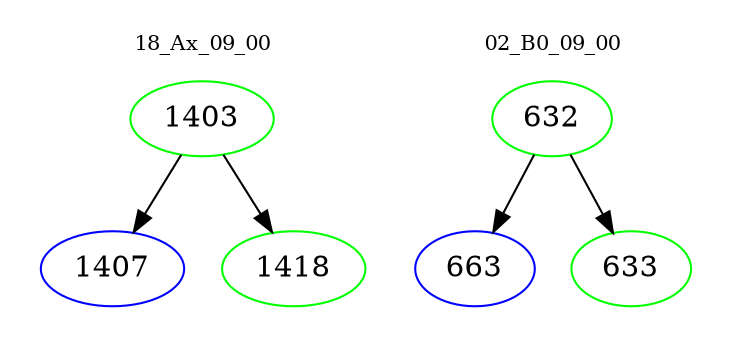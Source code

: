 digraph{
subgraph cluster_0 {
color = white
label = "18_Ax_09_00";
fontsize=10;
T0_1403 [label="1403", color="green"]
T0_1403 -> T0_1407 [color="black"]
T0_1407 [label="1407", color="blue"]
T0_1403 -> T0_1418 [color="black"]
T0_1418 [label="1418", color="green"]
}
subgraph cluster_1 {
color = white
label = "02_B0_09_00";
fontsize=10;
T1_632 [label="632", color="green"]
T1_632 -> T1_663 [color="black"]
T1_663 [label="663", color="blue"]
T1_632 -> T1_633 [color="black"]
T1_633 [label="633", color="green"]
}
}
